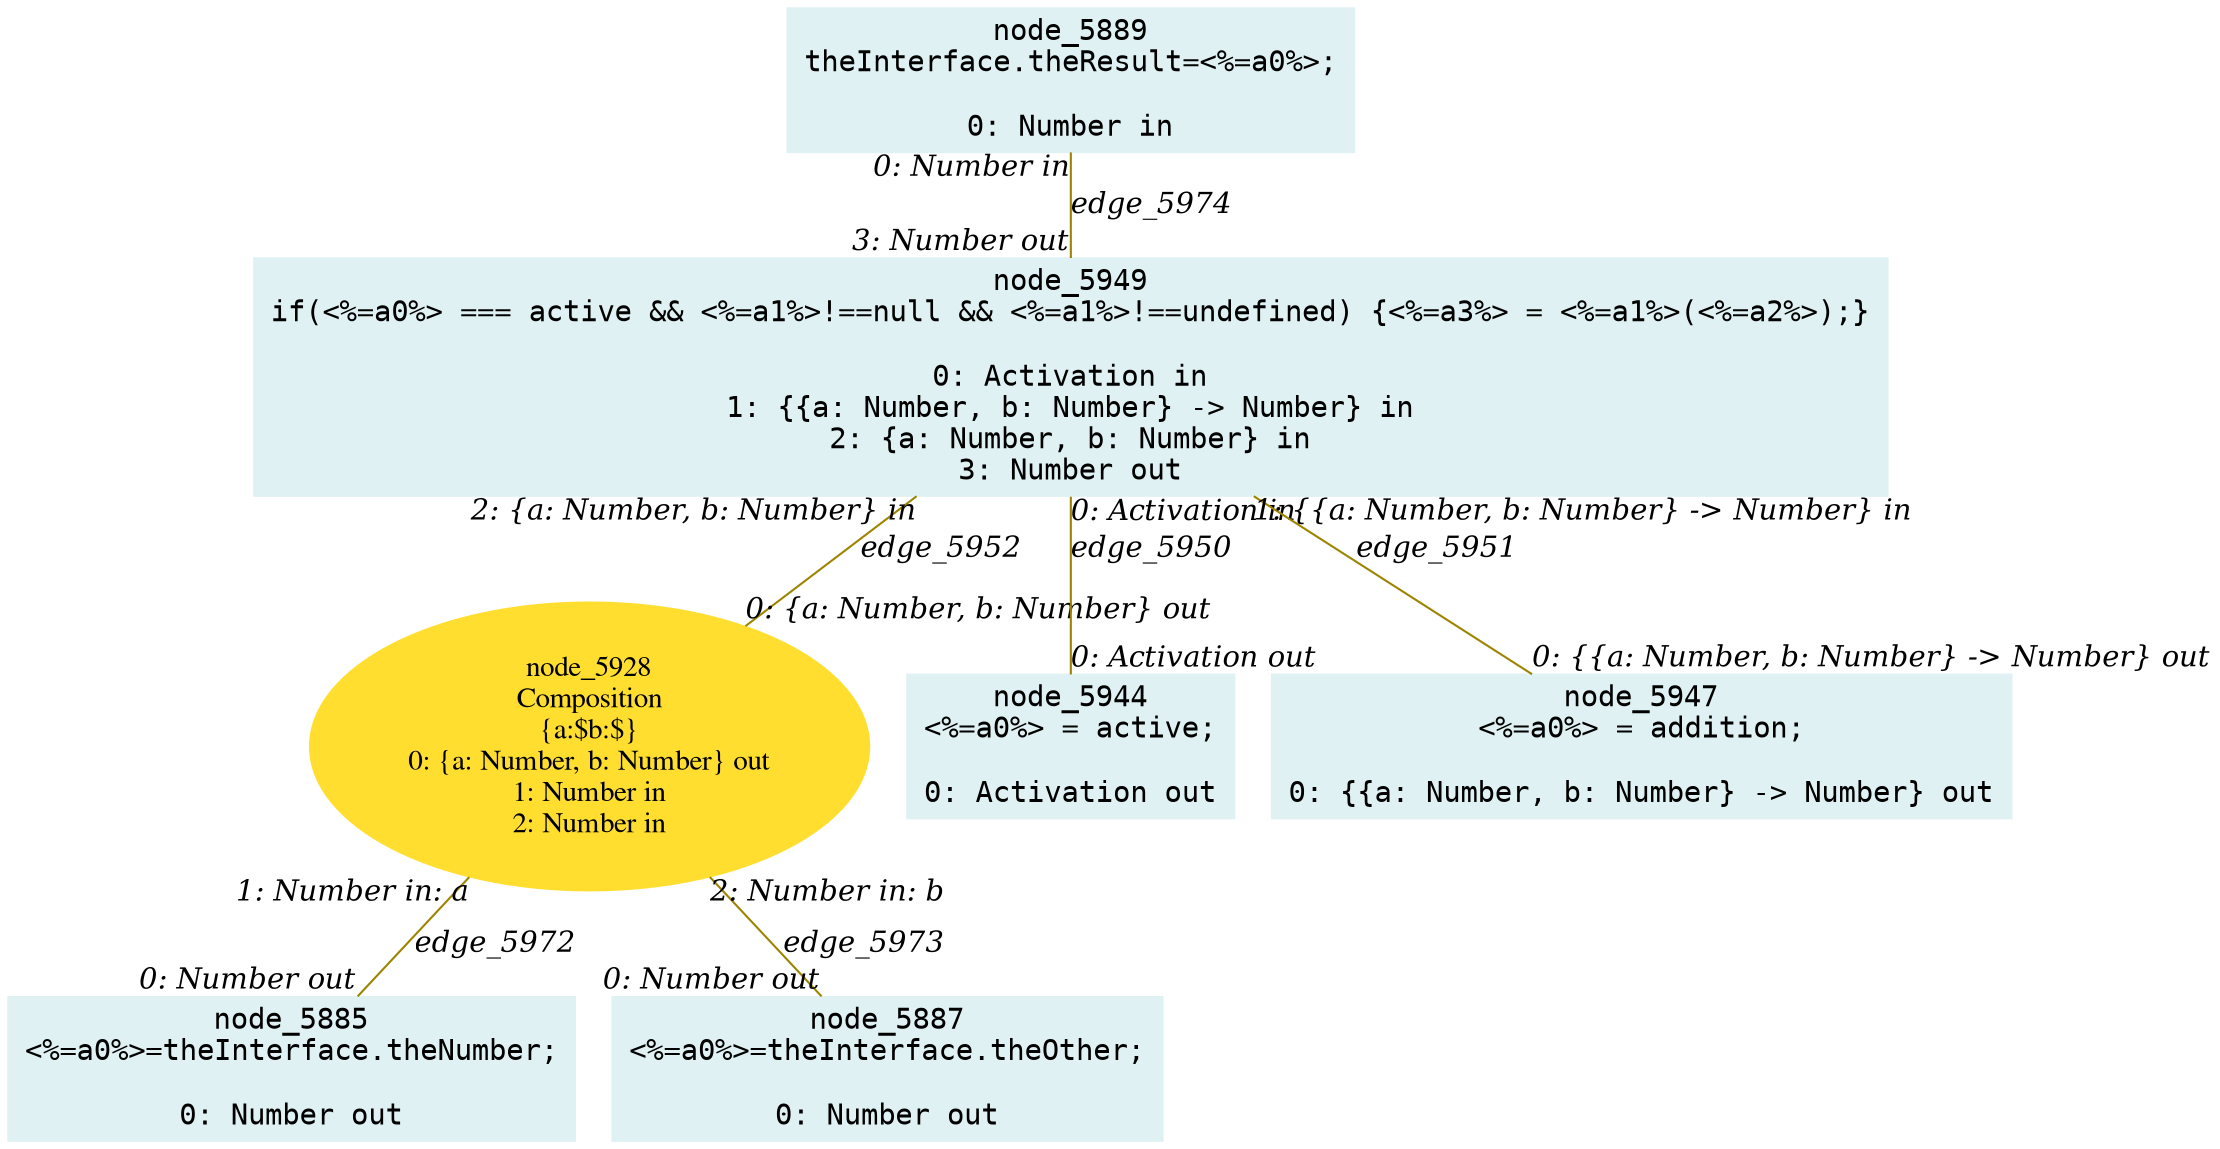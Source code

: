 digraph g{node_5885 [shape="box", style="filled", color="#dff1f2", fontname="Courier", label="node_5885
<%=a0%>=theInterface.theNumber;

0: Number out" ]
node_5887 [shape="box", style="filled", color="#dff1f2", fontname="Courier", label="node_5887
<%=a0%>=theInterface.theOther;

0: Number out" ]
node_5889 [shape="box", style="filled", color="#dff1f2", fontname="Courier", label="node_5889
theInterface.theResult=<%=a0%>;

0: Number in" ]
node_5928 [shape="ellipse", style="filled", color="#ffde2f", fontname="Times", label="node_5928
Composition
{a:$b:$}
0: {a: Number, b: Number} out
1: Number in
2: Number in" ]
node_5944 [shape="box", style="filled", color="#dff1f2", fontname="Courier", label="node_5944
<%=a0%> = active;

0: Activation out" ]
node_5947 [shape="box", style="filled", color="#dff1f2", fontname="Courier", label="node_5947
<%=a0%> = addition;

0: {{a: Number, b: Number} -> Number} out" ]
node_5949 [shape="box", style="filled", color="#dff1f2", fontname="Courier", label="node_5949
if(<%=a0%> === active && <%=a1%>!==null && <%=a1%>!==undefined) {<%=a3%> = <%=a1%>(<%=a2%>);}

0: Activation in
1: {{a: Number, b: Number} -> Number} in
2: {a: Number, b: Number} in
3: Number out" ]
node_5949 -> node_5944 [dir=none, arrowHead=none, fontname="Times-Italic", arrowsize=1, color="#9d8400", label="edge_5950",  headlabel="0: Activation out", taillabel="0: Activation in" ]
node_5949 -> node_5947 [dir=none, arrowHead=none, fontname="Times-Italic", arrowsize=1, color="#9d8400", label="edge_5951",  headlabel="0: {{a: Number, b: Number} -> Number} out", taillabel="1: {{a: Number, b: Number} -> Number} in" ]
node_5949 -> node_5928 [dir=none, arrowHead=none, fontname="Times-Italic", arrowsize=1, color="#9d8400", label="edge_5952",  headlabel="0: {a: Number, b: Number} out", taillabel="2: {a: Number, b: Number} in" ]
node_5928 -> node_5885 [dir=none, arrowHead=none, fontname="Times-Italic", arrowsize=1, color="#9d8400", label="edge_5972",  headlabel="0: Number out", taillabel="1: Number in: a" ]
node_5928 -> node_5887 [dir=none, arrowHead=none, fontname="Times-Italic", arrowsize=1, color="#9d8400", label="edge_5973",  headlabel="0: Number out", taillabel="2: Number in: b" ]
node_5889 -> node_5949 [dir=none, arrowHead=none, fontname="Times-Italic", arrowsize=1, color="#9d8400", label="edge_5974",  headlabel="3: Number out", taillabel="0: Number in" ]
}